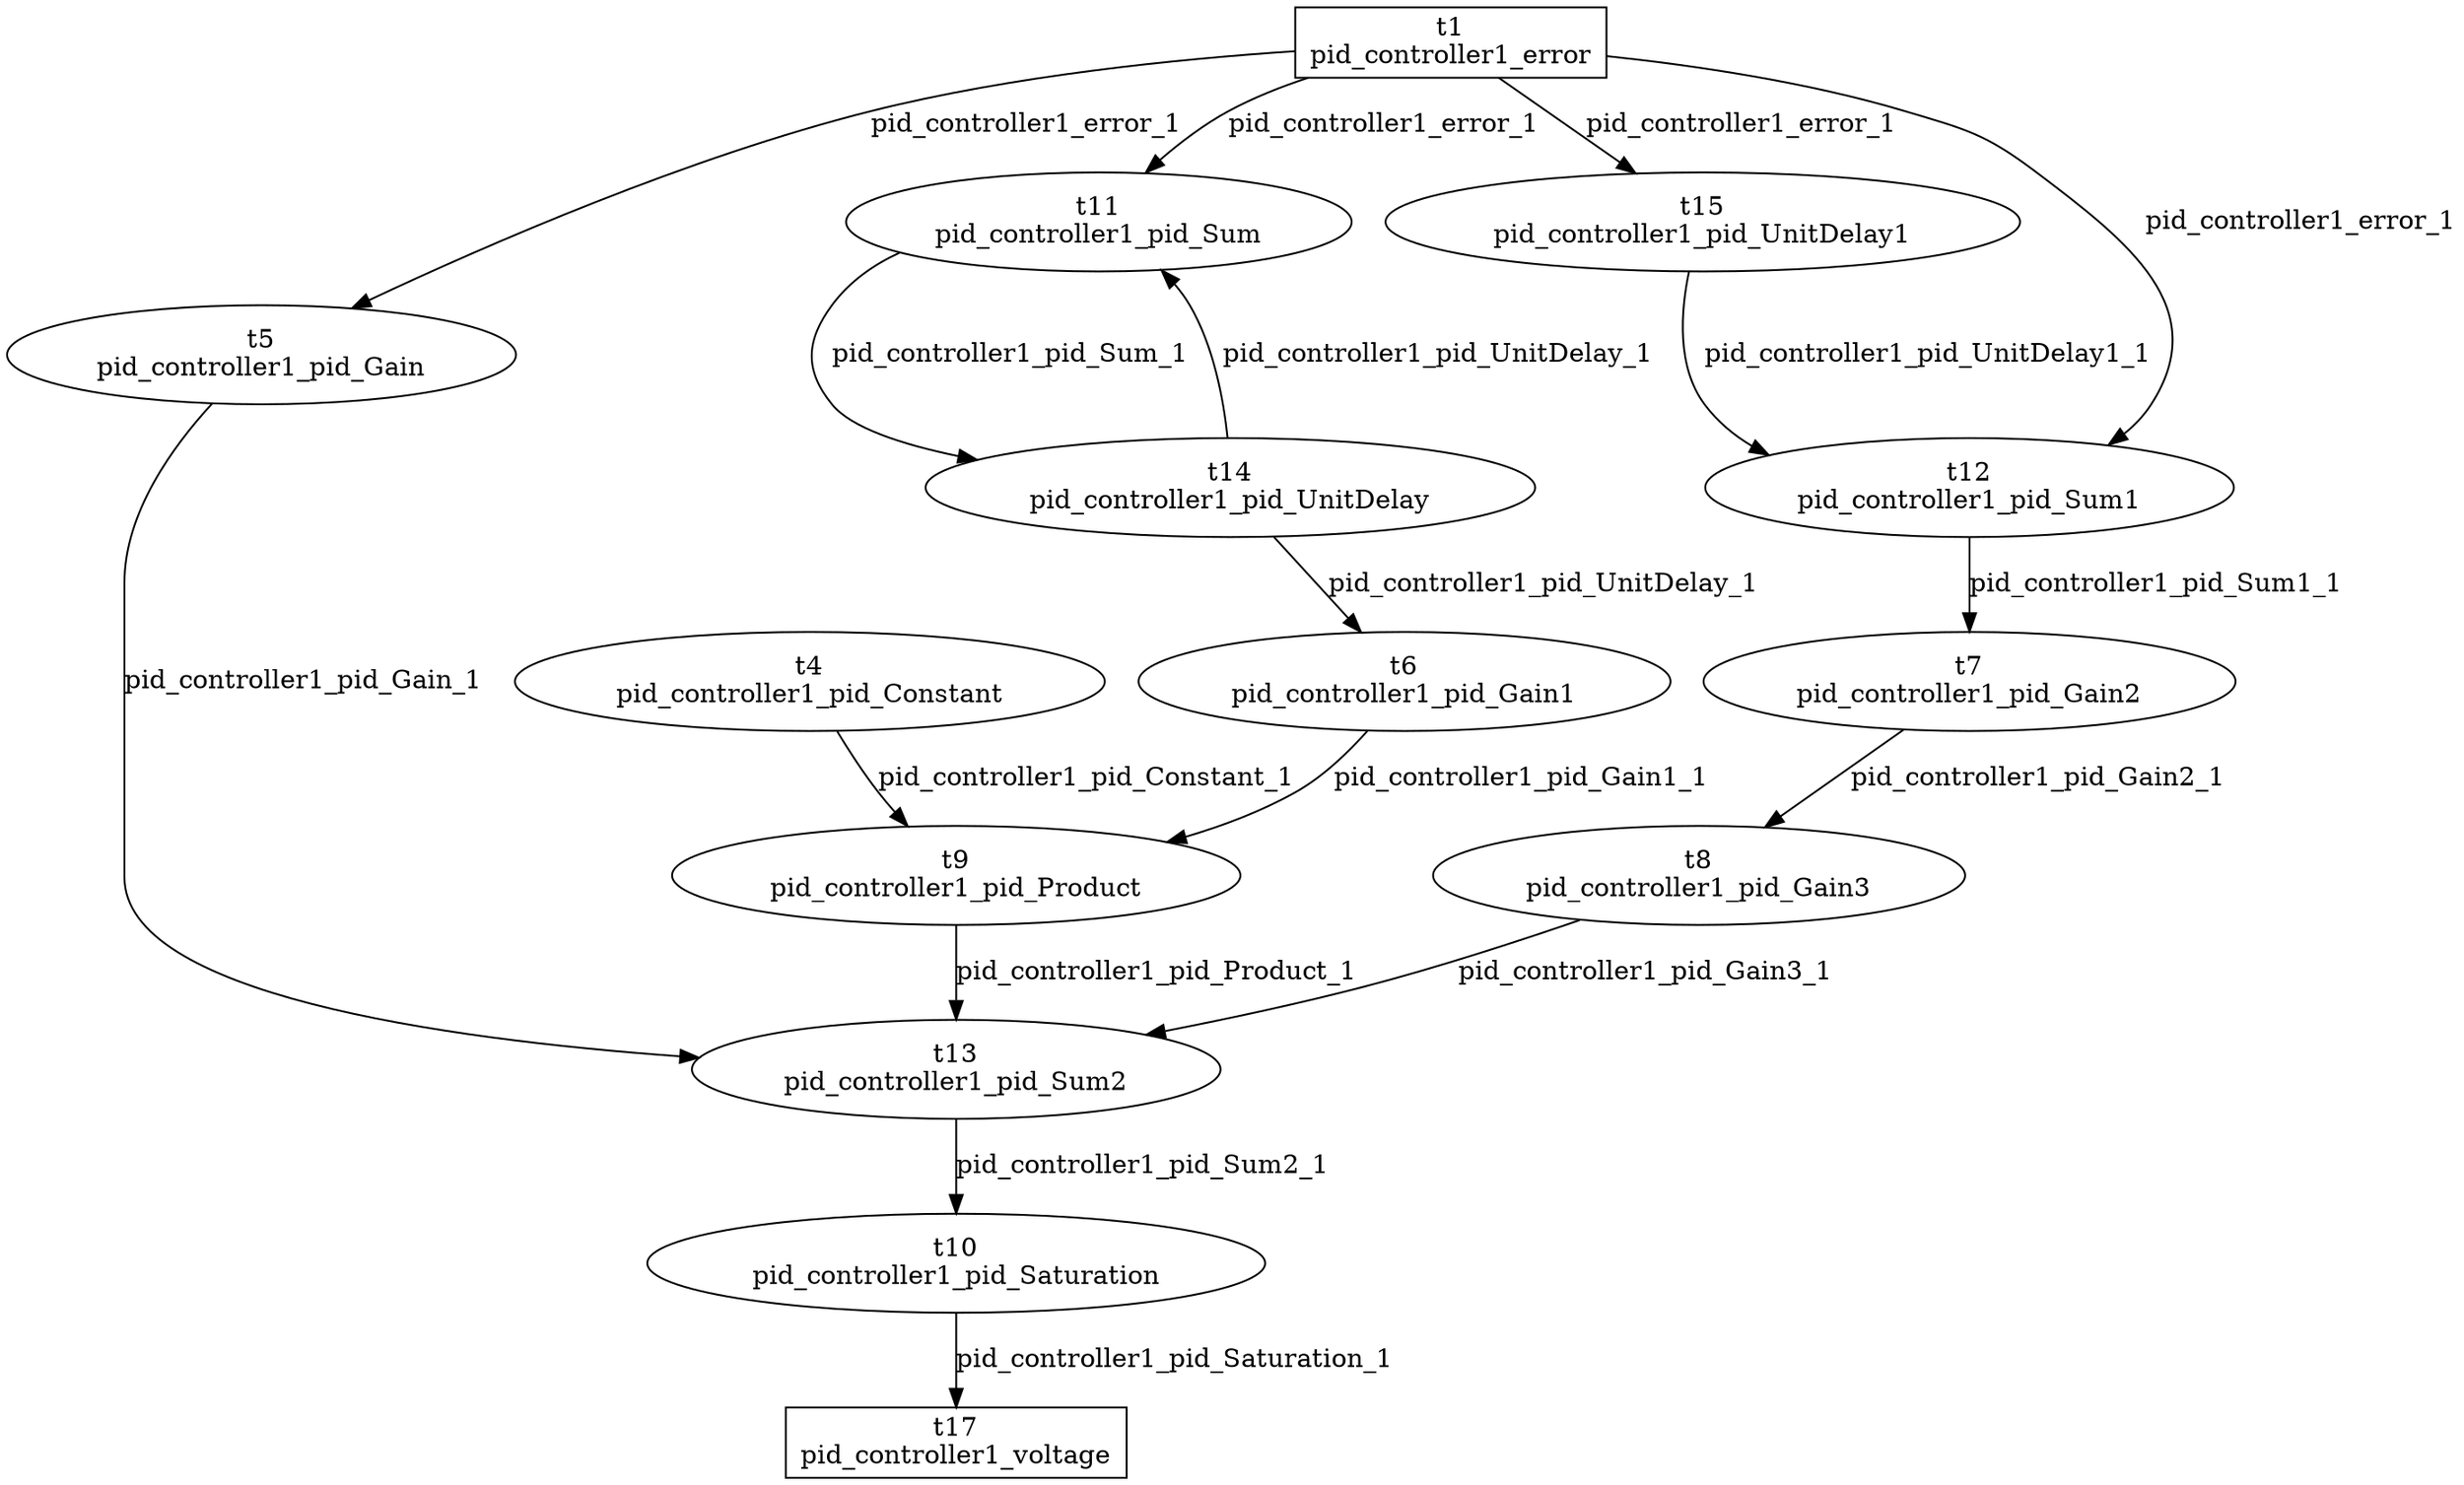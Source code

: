 digraph testout {
	subgraph pid_controller1_pid {
		graph [label=pid_controller1_pid];
		t4		 [label="t4\npid_controller1_pid_Constant"];
		t5		 [label="t5\npid_controller1_pid_Gain"];
		t6		 [label="t6\npid_controller1_pid_Gain1"];
		t7		 [label="t7\npid_controller1_pid_Gain2"];
		t8		 [label="t8\npid_controller1_pid_Gain3"];
		t9		 [label="t9\npid_controller1_pid_Product"];
		t10		 [label="t10\npid_controller1_pid_Saturation"];
		t11		 [label="t11\npid_controller1_pid_Sum"];
		t12		 [label="t12\npid_controller1_pid_Sum1"];
		t13		 [label="t13\npid_controller1_pid_Sum2"];
		t14		 [label="t14\npid_controller1_pid_UnitDelay"];
		t15		 [label="t15\npid_controller1_pid_UnitDelay1"];
	}
	t1	 [label="t1\npid_controller1_error",
		shape=box];
	t1 -> t11	 [label=pid_controller1_error_1];
	t1 -> t12	 [label=pid_controller1_error_1];
	t1 -> t5	 [label=pid_controller1_error_1];
	t1 -> t15	 [label=pid_controller1_error_1];
	t4 -> t9	 [label=pid_controller1_pid_Constant_1];
	t5 -> t13	 [label=pid_controller1_pid_Gain_1];
	t6 -> t9	 [label=pid_controller1_pid_Gain1_1];
	t7 -> t8	 [label=pid_controller1_pid_Gain2_1];
	t8 -> t13	 [label=pid_controller1_pid_Gain3_1];
	t9 -> t13	 [label=pid_controller1_pid_Product_1];
	t17	 [label="t17\npid_controller1_voltage",
		shape=box];
	t10 -> t17	 [label=pid_controller1_pid_Saturation_1];
	t11 -> t14	 [label=pid_controller1_pid_Sum_1];
	t12 -> t7	 [label=pid_controller1_pid_Sum1_1];
	t13 -> t10	 [label=pid_controller1_pid_Sum2_1];
	t14 -> t6	 [label=pid_controller1_pid_UnitDelay_1];
	t14 -> t11	 [label=pid_controller1_pid_UnitDelay_1];
	t15 -> t12	 [label=pid_controller1_pid_UnitDelay1_1];
}

